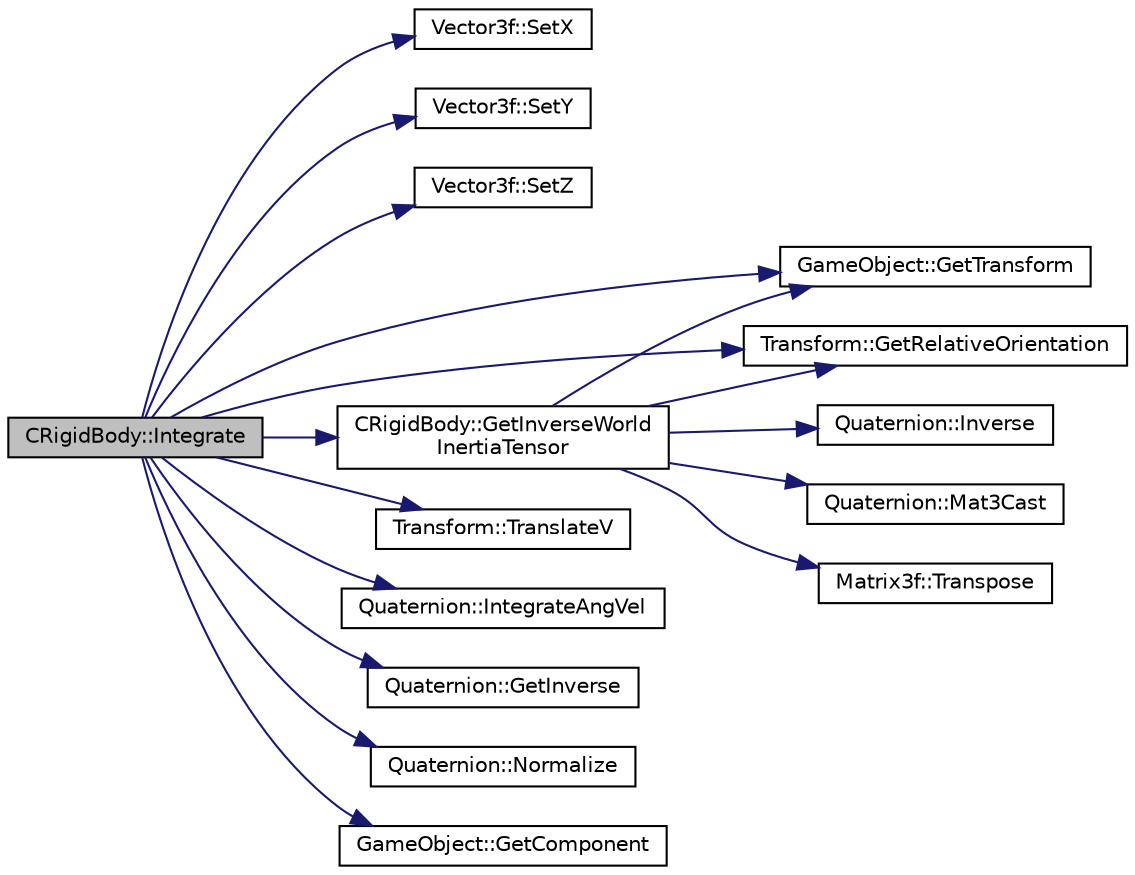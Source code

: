 digraph "CRigidBody::Integrate"
{
 // LATEX_PDF_SIZE
  edge [fontname="Helvetica",fontsize="10",labelfontname="Helvetica",labelfontsize="10"];
  node [fontname="Helvetica",fontsize="10",shape=record];
  rankdir="LR";
  Node64 [label="CRigidBody::Integrate",height=0.2,width=0.4,color="black", fillcolor="grey75", style="filled", fontcolor="black",tooltip=" "];
  Node64 -> Node65 [color="midnightblue",fontsize="10",style="solid",fontname="Helvetica"];
  Node65 [label="Vector3f::SetX",height=0.2,width=0.4,color="black", fillcolor="white", style="filled",URL="$class_vector3f.html#aaa6791fa256647707bcf41017f498bcf",tooltip="x value mutator"];
  Node64 -> Node66 [color="midnightblue",fontsize="10",style="solid",fontname="Helvetica"];
  Node66 [label="Vector3f::SetY",height=0.2,width=0.4,color="black", fillcolor="white", style="filled",URL="$class_vector3f.html#a260bcd7eb6bebb43f79a29421d254f2b",tooltip="y value mutator"];
  Node64 -> Node67 [color="midnightblue",fontsize="10",style="solid",fontname="Helvetica"];
  Node67 [label="Vector3f::SetZ",height=0.2,width=0.4,color="black", fillcolor="white", style="filled",URL="$class_vector3f.html#afb24d616af2e75cce9af632c870141ac",tooltip="z value mutator"];
  Node64 -> Node68 [color="midnightblue",fontsize="10",style="solid",fontname="Helvetica"];
  Node68 [label="GameObject::GetTransform",height=0.2,width=0.4,color="black", fillcolor="white", style="filled",URL="$class_game_object.html#ad4de114a5ac23de244bcfbf1947e041a",tooltip="transform accessor"];
  Node64 -> Node69 [color="midnightblue",fontsize="10",style="solid",fontname="Helvetica"];
  Node69 [label="Transform::TranslateV",height=0.2,width=0.4,color="black", fillcolor="white", style="filled",URL="$class_transform.html#ae35917b7e99a724fc985d34bc7f74ffa",tooltip="Changes the transform's position by a relative amount lua can't handle overloaded function so V is ad..."];
  Node64 -> Node70 [color="midnightblue",fontsize="10",style="solid",fontname="Helvetica"];
  Node70 [label="CRigidBody::GetInverseWorld\lInertiaTensor",height=0.2,width=0.4,color="black", fillcolor="white", style="filled",URL="$class_c_rigid_body.html#a8c09cf7c7e649ac93f57597493ab9329",tooltip=" "];
  Node70 -> Node68 [color="midnightblue",fontsize="10",style="solid",fontname="Helvetica"];
  Node70 -> Node71 [color="midnightblue",fontsize="10",style="solid",fontname="Helvetica"];
  Node71 [label="Transform::GetRelativeOrientation",height=0.2,width=0.4,color="black", fillcolor="white", style="filled",URL="$class_transform.html#a480af94b677d5c77a8c4cf8aeb3e2d4d",tooltip="get orientation relative to parent transform"];
  Node70 -> Node72 [color="midnightblue",fontsize="10",style="solid",fontname="Helvetica"];
  Node72 [label="Quaternion::Inverse",height=0.2,width=0.4,color="black", fillcolor="white", style="filled",URL="$class_quaternion.html#a704d63f0f2cd2d50fd61562e3c2eb576",tooltip=" "];
  Node70 -> Node73 [color="midnightblue",fontsize="10",style="solid",fontname="Helvetica"];
  Node73 [label="Quaternion::Mat3Cast",height=0.2,width=0.4,color="black", fillcolor="white", style="filled",URL="$class_quaternion.html#ad0dbe383418464f6deafa30b258b9d38",tooltip=" "];
  Node70 -> Node74 [color="midnightblue",fontsize="10",style="solid",fontname="Helvetica"];
  Node74 [label="Matrix3f::Transpose",height=0.2,width=0.4,color="black", fillcolor="white", style="filled",URL="$class_matrix3f.html#a75a61e536a8720ef08845e74b233cded",tooltip=" "];
  Node64 -> Node71 [color="midnightblue",fontsize="10",style="solid",fontname="Helvetica"];
  Node64 -> Node75 [color="midnightblue",fontsize="10",style="solid",fontname="Helvetica"];
  Node75 [label="Quaternion::IntegrateAngVel",height=0.2,width=0.4,color="black", fillcolor="white", style="filled",URL="$class_quaternion.html#a17d2ba9b782be4d2050c5f5057868829",tooltip=" "];
  Node64 -> Node76 [color="midnightblue",fontsize="10",style="solid",fontname="Helvetica"];
  Node76 [label="Quaternion::GetInverse",height=0.2,width=0.4,color="black", fillcolor="white", style="filled",URL="$class_quaternion.html#a4b4e3f1ce8315c8083b4100a0c4c624e",tooltip=" "];
  Node64 -> Node77 [color="midnightblue",fontsize="10",style="solid",fontname="Helvetica"];
  Node77 [label="Quaternion::Normalize",height=0.2,width=0.4,color="black", fillcolor="white", style="filled",URL="$class_quaternion.html#a5c08e0c7533e0c1a526a7401f4754910",tooltip=" "];
  Node64 -> Node78 [color="midnightblue",fontsize="10",style="solid",fontname="Helvetica"];
  Node78 [label="GameObject::GetComponent",height=0.2,width=0.4,color="black", fillcolor="white", style="filled",URL="$class_game_object.html#a5ba3b458e6bee6ea5aedd5c8cdeabf18",tooltip="component accessor"];
}
